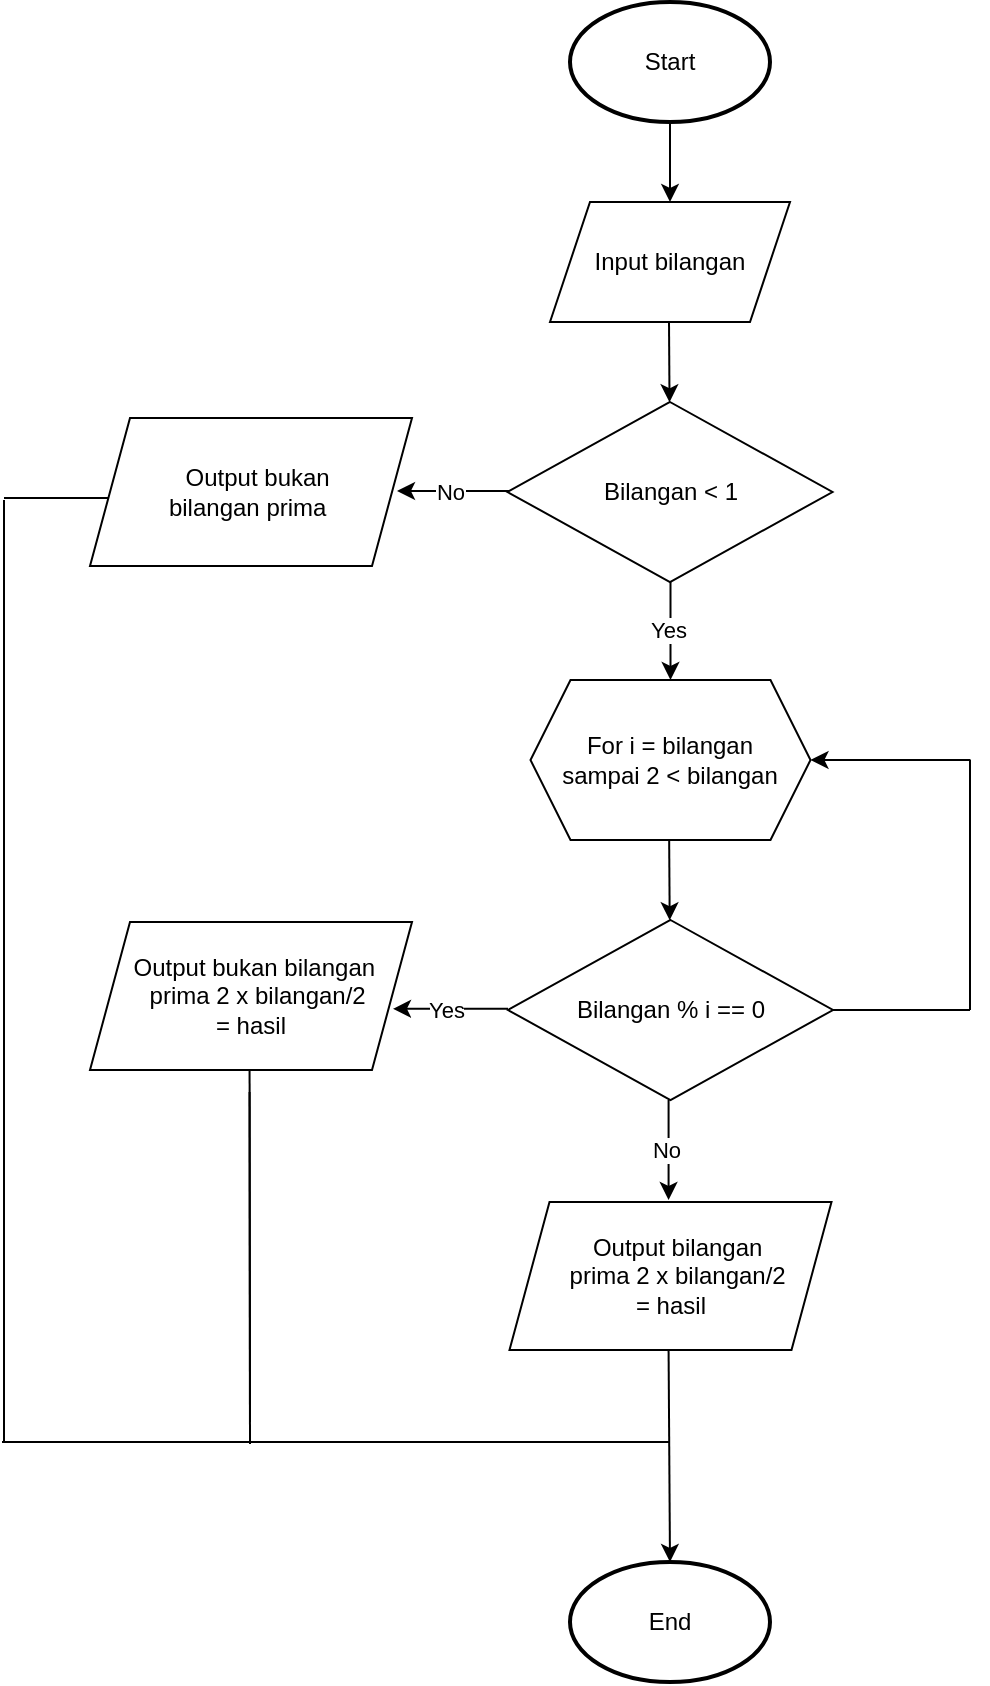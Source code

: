 <mxfile version="19.0.0" type="device"><diagram id="zhCDJqpvTYdQHePV9BLn" name="Page-1"><mxGraphModel dx="2482" dy="1180" grid="1" gridSize="10" guides="1" tooltips="1" connect="1" arrows="1" fold="1" page="1" pageScale="1" pageWidth="1100" pageHeight="1700" math="0" shadow="0"><root><mxCell id="0"/><mxCell id="1" parent="0"/><mxCell id="ayRX0YBjvGvY3pDCJ1A0-19" value="" style="endArrow=classic;html=1;rounded=0;entryX=1;entryY=0.5;entryDx=0;entryDy=0;" edge="1" parent="1" target="ayRX0YBjvGvY3pDCJ1A0-17"><mxGeometry width="50" height="50" relative="1" as="geometry"><mxPoint x="792.25" y="453" as="sourcePoint"/><mxPoint x="752.25" y="463" as="targetPoint"/></mxGeometry></mxCell><mxCell id="ayRX0YBjvGvY3pDCJ1A0-1" value="Start" style="strokeWidth=2;html=1;shape=mxgraph.flowchart.start_1;whiteSpace=wrap;" vertex="1" parent="1"><mxGeometry x="592" y="74" width="100" height="60" as="geometry"/></mxCell><mxCell id="ayRX0YBjvGvY3pDCJ1A0-2" value="" style="endArrow=classic;html=1;rounded=0;exitX=0.5;exitY=1;exitDx=0;exitDy=0;exitPerimeter=0;" edge="1" parent="1" source="ayRX0YBjvGvY3pDCJ1A0-1"><mxGeometry width="50" height="50" relative="1" as="geometry"><mxPoint x="622" y="354" as="sourcePoint"/><mxPoint x="642" y="174" as="targetPoint"/></mxGeometry></mxCell><mxCell id="ayRX0YBjvGvY3pDCJ1A0-3" value="Input bilangan" style="shape=parallelogram;perimeter=parallelogramPerimeter;whiteSpace=wrap;html=1;fixedSize=1;" vertex="1" parent="1"><mxGeometry x="582" y="174" width="120" height="60" as="geometry"/></mxCell><mxCell id="ayRX0YBjvGvY3pDCJ1A0-4" value="" style="endArrow=classic;html=1;rounded=0;exitX=0.5;exitY=1;exitDx=0;exitDy=0;exitPerimeter=0;" edge="1" parent="1"><mxGeometry width="50" height="50" relative="1" as="geometry"><mxPoint x="641.5" y="234" as="sourcePoint"/><mxPoint x="641.768" y="274.13" as="targetPoint"/></mxGeometry></mxCell><mxCell id="ayRX0YBjvGvY3pDCJ1A0-6" value="" style="endArrow=classic;html=1;rounded=0;exitX=0.5;exitY=1;exitDx=0;exitDy=0;" edge="1" parent="1"><mxGeometry relative="1" as="geometry"><mxPoint x="642.25" y="363" as="sourcePoint"/><mxPoint x="642.25" y="413" as="targetPoint"/></mxGeometry></mxCell><mxCell id="ayRX0YBjvGvY3pDCJ1A0-7" value="Yes" style="edgeLabel;resizable=0;html=1;align=center;verticalAlign=middle;" connectable="0" vertex="1" parent="ayRX0YBjvGvY3pDCJ1A0-6"><mxGeometry relative="1" as="geometry"><mxPoint x="-2" as="offset"/></mxGeometry></mxCell><mxCell id="ayRX0YBjvGvY3pDCJ1A0-8" value="" style="endArrow=classic;html=1;rounded=0;exitX=0.5;exitY=1;exitDx=0;exitDy=0;" edge="1" parent="1"><mxGeometry relative="1" as="geometry"><mxPoint x="563" y="318.5" as="sourcePoint"/><mxPoint x="505.5" y="318.5" as="targetPoint"/></mxGeometry></mxCell><mxCell id="ayRX0YBjvGvY3pDCJ1A0-9" value="No" style="edgeLabel;resizable=0;html=1;align=center;verticalAlign=middle;" connectable="0" vertex="1" parent="ayRX0YBjvGvY3pDCJ1A0-8"><mxGeometry relative="1" as="geometry"><mxPoint x="-2" as="offset"/></mxGeometry></mxCell><mxCell id="ayRX0YBjvGvY3pDCJ1A0-15" value="" style="endArrow=none;html=1;rounded=0;exitX=0.186;exitY=0.541;exitDx=0;exitDy=0;exitPerimeter=0;" edge="1" parent="1" source="ayRX0YBjvGvY3pDCJ1A0-35"><mxGeometry width="50" height="50" relative="1" as="geometry"><mxPoint x="356" y="322" as="sourcePoint"/><mxPoint x="309" y="322" as="targetPoint"/></mxGeometry></mxCell><mxCell id="ayRX0YBjvGvY3pDCJ1A0-16" value="" style="endArrow=none;html=1;rounded=0;" edge="1" parent="1"><mxGeometry width="50" height="50" relative="1" as="geometry"><mxPoint x="309" y="323" as="sourcePoint"/><mxPoint x="309" y="794" as="targetPoint"/></mxGeometry></mxCell><mxCell id="ayRX0YBjvGvY3pDCJ1A0-17" value="For i = bilangan &lt;br&gt;sampai 2 &amp;lt; bilangan" style="shape=hexagon;perimeter=hexagonPerimeter2;whiteSpace=wrap;html=1;fixedSize=1;align=center;" vertex="1" parent="1"><mxGeometry x="572.25" y="413" width="140" height="80" as="geometry"/></mxCell><mxCell id="ayRX0YBjvGvY3pDCJ1A0-20" value="" style="endArrow=none;html=1;rounded=0;" edge="1" parent="1"><mxGeometry width="50" height="50" relative="1" as="geometry"><mxPoint x="792" y="453" as="sourcePoint"/><mxPoint x="792" y="574" as="targetPoint"/></mxGeometry></mxCell><mxCell id="ayRX0YBjvGvY3pDCJ1A0-21" value="" style="endArrow=classic;html=1;rounded=0;exitX=0.5;exitY=1;exitDx=0;exitDy=0;exitPerimeter=0;" edge="1" parent="1"><mxGeometry width="50" height="50" relative="1" as="geometry"><mxPoint x="641.58" y="493" as="sourcePoint"/><mxPoint x="641.848" y="533.13" as="targetPoint"/></mxGeometry></mxCell><mxCell id="ayRX0YBjvGvY3pDCJ1A0-22" value="Bilangan % i == 0" style="rhombus;whiteSpace=wrap;html=1;" vertex="1" parent="1"><mxGeometry x="561" y="533" width="162.5" height="90" as="geometry"/></mxCell><mxCell id="ayRX0YBjvGvY3pDCJ1A0-23" value="Bilangan &amp;lt; 1" style="rhombus;whiteSpace=wrap;html=1;" vertex="1" parent="1"><mxGeometry x="560.75" y="274" width="162.5" height="90" as="geometry"/></mxCell><mxCell id="ayRX0YBjvGvY3pDCJ1A0-30" value="" style="endArrow=none;html=1;rounded=0;exitX=1;exitY=0.5;exitDx=0;exitDy=0;" edge="1" parent="1"><mxGeometry width="50" height="50" relative="1" as="geometry"><mxPoint x="723.5" y="578" as="sourcePoint"/><mxPoint x="792" y="578" as="targetPoint"/></mxGeometry></mxCell><mxCell id="ayRX0YBjvGvY3pDCJ1A0-31" value="" style="endArrow=none;html=1;rounded=0;" edge="1" parent="1"><mxGeometry width="50" height="50" relative="1" as="geometry"><mxPoint x="792" y="578" as="sourcePoint"/><mxPoint x="792" y="568" as="targetPoint"/></mxGeometry></mxCell><mxCell id="ayRX0YBjvGvY3pDCJ1A0-32" value="" style="endArrow=classic;html=1;rounded=0;exitX=0.5;exitY=1;exitDx=0;exitDy=0;" edge="1" parent="1"><mxGeometry relative="1" as="geometry"><mxPoint x="561.0" y="577.41" as="sourcePoint"/><mxPoint x="503.5" y="577.41" as="targetPoint"/></mxGeometry></mxCell><mxCell id="ayRX0YBjvGvY3pDCJ1A0-33" value="Yes" style="edgeLabel;resizable=0;html=1;align=center;verticalAlign=middle;" connectable="0" vertex="1" parent="ayRX0YBjvGvY3pDCJ1A0-32"><mxGeometry relative="1" as="geometry"><mxPoint x="-2" as="offset"/></mxGeometry></mxCell><mxCell id="ayRX0YBjvGvY3pDCJ1A0-34" value="&lt;div style=&quot;&quot;&gt;&lt;span style=&quot;background-color: initial;&quot;&gt;&amp;nbsp;Output bukan&amp;nbsp;&lt;/span&gt;&lt;span style=&quot;background-color: initial;&quot;&gt;bilangan&lt;/span&gt;&lt;/div&gt;&lt;div style=&quot;&quot;&gt;&lt;span style=&quot;background-color: initial;&quot;&gt;&amp;nbsp; prima 2 x bilangan/2&lt;/span&gt;&lt;/div&gt;&lt;div style=&quot;&quot;&gt;&lt;span style=&quot;background-color: initial;&quot;&gt;= hasil&lt;/span&gt;&lt;/div&gt;" style="shape=parallelogram;perimeter=parallelogramPerimeter;whiteSpace=wrap;html=1;fixedSize=1;align=center;" vertex="1" parent="1"><mxGeometry x="352" y="534" width="161" height="74" as="geometry"/></mxCell><mxCell id="ayRX0YBjvGvY3pDCJ1A0-35" value="&lt;div style=&quot;&quot;&gt;&lt;span style=&quot;background-color: initial;&quot;&gt;&amp;nbsp; Output bukan&lt;/span&gt;&lt;/div&gt;&lt;div style=&quot;&quot;&gt;&lt;span style=&quot;background-color: initial;&quot;&gt;bilangan&amp;nbsp;&lt;/span&gt;&lt;span style=&quot;background-color: initial;&quot;&gt;prima&amp;nbsp;&lt;/span&gt;&lt;/div&gt;" style="shape=parallelogram;perimeter=parallelogramPerimeter;whiteSpace=wrap;html=1;fixedSize=1;align=center;" vertex="1" parent="1"><mxGeometry x="352" y="282" width="161" height="74" as="geometry"/></mxCell><mxCell id="ayRX0YBjvGvY3pDCJ1A0-36" value="" style="endArrow=classic;html=1;rounded=0;exitX=0.5;exitY=1;exitDx=0;exitDy=0;" edge="1" parent="1"><mxGeometry relative="1" as="geometry"><mxPoint x="641.29" y="623" as="sourcePoint"/><mxPoint x="641.29" y="673" as="targetPoint"/></mxGeometry></mxCell><mxCell id="ayRX0YBjvGvY3pDCJ1A0-37" value="No" style="edgeLabel;resizable=0;html=1;align=center;verticalAlign=middle;" connectable="0" vertex="1" parent="ayRX0YBjvGvY3pDCJ1A0-36"><mxGeometry relative="1" as="geometry"><mxPoint x="-2" as="offset"/></mxGeometry></mxCell><mxCell id="ayRX0YBjvGvY3pDCJ1A0-38" value="&lt;div style=&quot;&quot;&gt;&lt;span style=&quot;background-color: initial;&quot;&gt;&amp;nbsp; Output b&lt;/span&gt;&lt;span style=&quot;background-color: initial;&quot;&gt;ilangan&lt;/span&gt;&lt;/div&gt;&lt;div style=&quot;&quot;&gt;&lt;span style=&quot;background-color: initial;&quot;&gt;&amp;nbsp; prima 2 x bilangan/2&lt;/span&gt;&lt;/div&gt;&lt;div style=&quot;&quot;&gt;&lt;span style=&quot;background-color: initial;&quot;&gt;= hasil&lt;/span&gt;&lt;/div&gt;" style="shape=parallelogram;perimeter=parallelogramPerimeter;whiteSpace=wrap;html=1;fixedSize=1;align=center;" vertex="1" parent="1"><mxGeometry x="561.75" y="674" width="161" height="74" as="geometry"/></mxCell><mxCell id="ayRX0YBjvGvY3pDCJ1A0-39" value="" style="endArrow=classic;html=1;rounded=0;exitX=0.5;exitY=1;exitDx=0;exitDy=0;exitPerimeter=0;" edge="1" parent="1"><mxGeometry width="50" height="50" relative="1" as="geometry"><mxPoint x="641.29" y="748" as="sourcePoint"/><mxPoint x="642" y="854" as="targetPoint"/></mxGeometry></mxCell><mxCell id="ayRX0YBjvGvY3pDCJ1A0-40" value="" style="endArrow=none;html=1;rounded=0;" edge="1" parent="1"><mxGeometry width="50" height="50" relative="1" as="geometry"><mxPoint x="431.79" y="608" as="sourcePoint"/><mxPoint x="432" y="784" as="targetPoint"/></mxGeometry></mxCell><mxCell id="ayRX0YBjvGvY3pDCJ1A0-41" value="" style="endArrow=none;html=1;rounded=0;" edge="1" parent="1"><mxGeometry width="50" height="50" relative="1" as="geometry"><mxPoint x="642" y="794" as="sourcePoint"/><mxPoint x="312" y="794" as="targetPoint"/></mxGeometry></mxCell><mxCell id="ayRX0YBjvGvY3pDCJ1A0-42" value="" style="endArrow=none;html=1;rounded=0;" edge="1" parent="1"><mxGeometry width="50" height="50" relative="1" as="geometry"><mxPoint x="638" y="794" as="sourcePoint"/><mxPoint x="308" y="794" as="targetPoint"/></mxGeometry></mxCell><mxCell id="ayRX0YBjvGvY3pDCJ1A0-43" value="" style="endArrow=none;html=1;rounded=0;" edge="1" parent="1"><mxGeometry width="50" height="50" relative="1" as="geometry"><mxPoint x="431.79" y="619.0" as="sourcePoint"/><mxPoint x="432" y="795" as="targetPoint"/></mxGeometry></mxCell><mxCell id="ayRX0YBjvGvY3pDCJ1A0-44" value="End" style="strokeWidth=2;html=1;shape=mxgraph.flowchart.start_1;whiteSpace=wrap;" vertex="1" parent="1"><mxGeometry x="592" y="854" width="100" height="60" as="geometry"/></mxCell></root></mxGraphModel></diagram></mxfile>